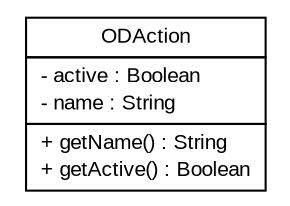 #!/usr/local/bin/dot
#
# Class diagram 
# Generated by UMLGraph version 5.2 (http://www.umlgraph.org/)
#

digraph G {
	edge [fontname="arial",fontsize=10,labelfontname="arial",labelfontsize=10];
	node [fontname="arial",fontsize=10,shape=plaintext];
	nodesep=0.25;
	ranksep=0.5;
	// model.objectDiagram.ODAction
	c1630 [label=<<table title="model.objectDiagram.ODAction" border="0" cellborder="1" cellspacing="0" cellpadding="2" port="p" href="./ODAction.html">
		<tr><td><table border="0" cellspacing="0" cellpadding="1">
<tr><td align="center" balign="center"> ODAction </td></tr>
		</table></td></tr>
		<tr><td><table border="0" cellspacing="0" cellpadding="1">
<tr><td align="left" balign="left"> - active : Boolean </td></tr>
<tr><td align="left" balign="left"> - name : String </td></tr>
		</table></td></tr>
		<tr><td><table border="0" cellspacing="0" cellpadding="1">
<tr><td align="left" balign="left"> + getName() : String </td></tr>
<tr><td align="left" balign="left"> + getActive() : Boolean </td></tr>
		</table></td></tr>
		</table>>, fontname="arial", fontcolor="black", fontsize=10.0];
}

